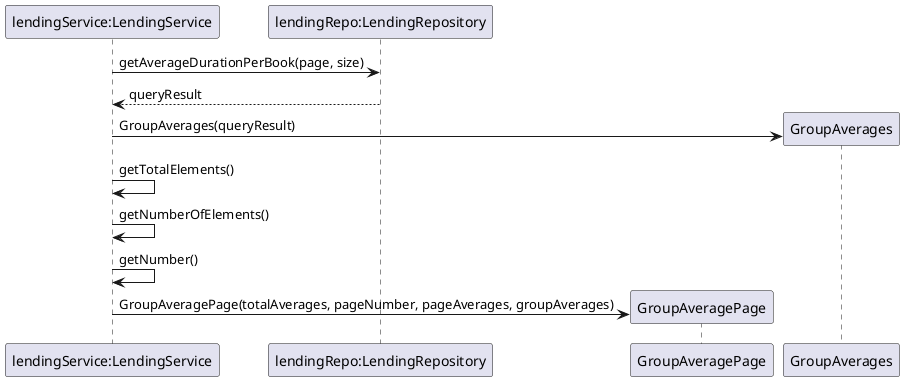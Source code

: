 @startuml
participant "lendingService:LendingService" as Service
participant "lendingRepo:LendingRepository" as Repo
participant GroupAveragePage
participant GroupAverages

Service -> Repo: getAverageDurationPerBook(page, size)
Repo --> Service: queryResult

Service -> GroupAverages **: GroupAverages(queryResult)
Service -> Service: getTotalElements()
Service -> Service: getNumberOfElements()
Service -> Service: getNumber()
Service -> GroupAveragePage **: GroupAveragePage(totalAverages, pageNumber, pageAverages, groupAverages)

@enduml